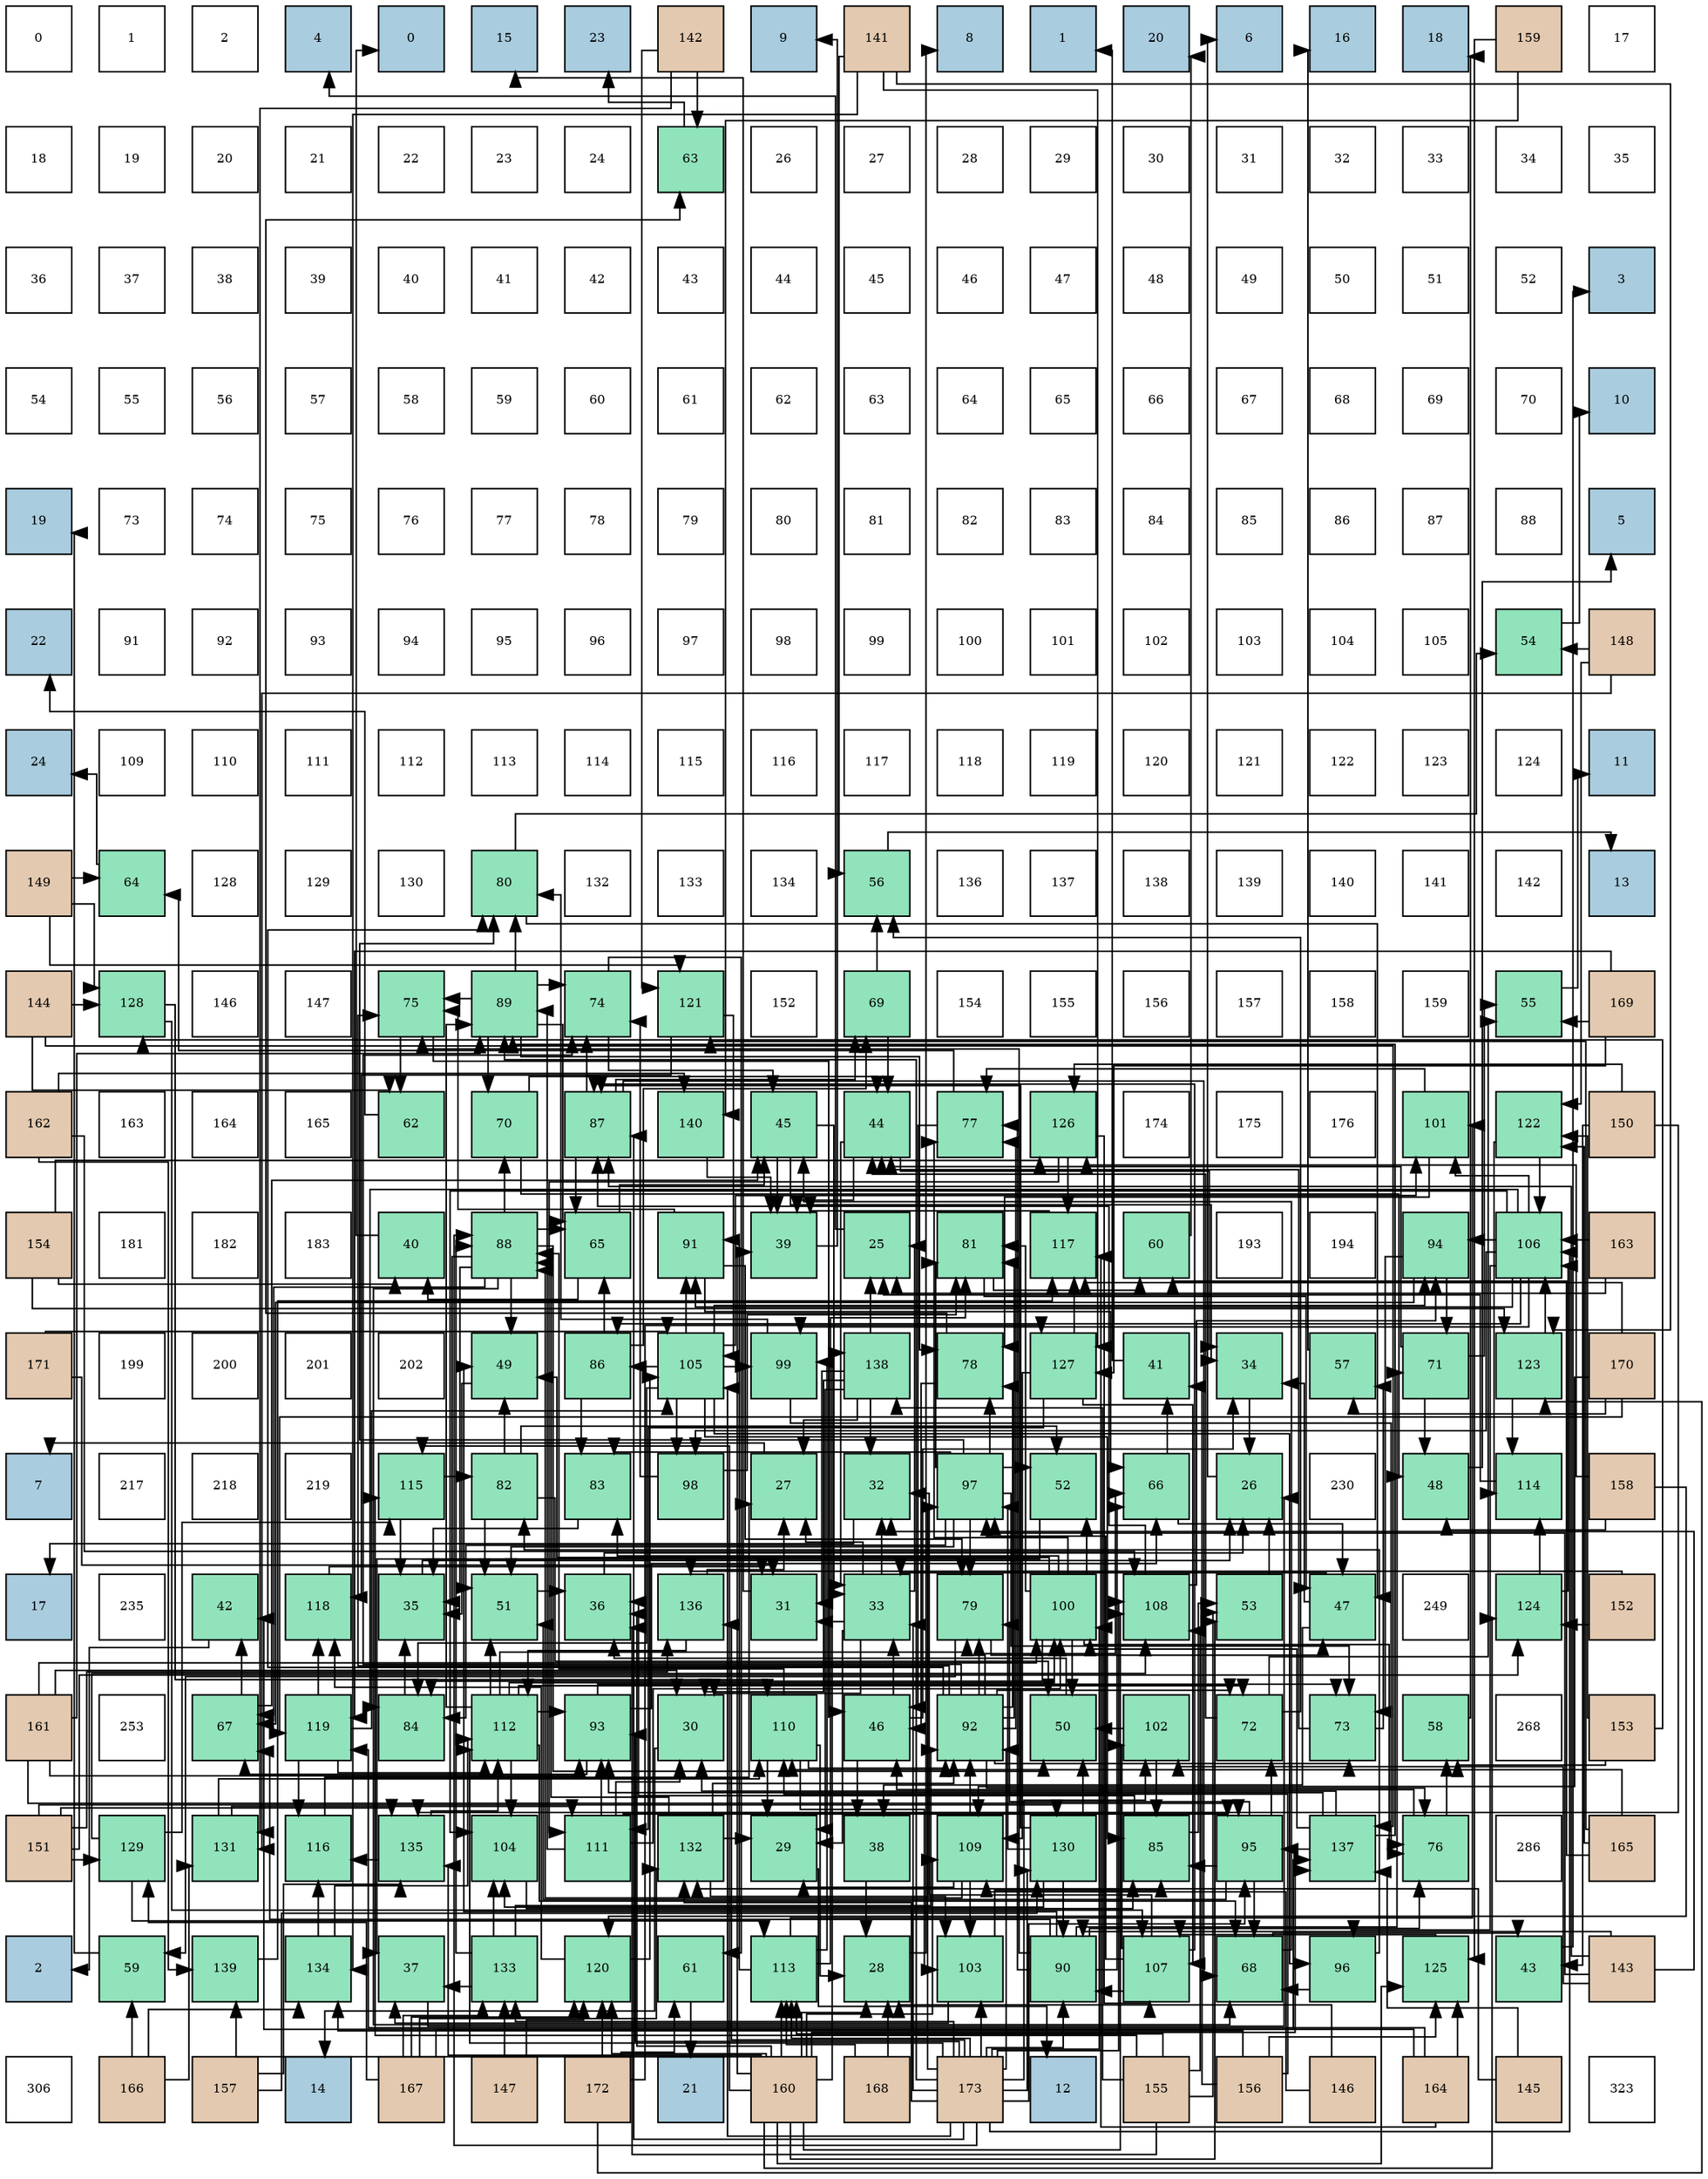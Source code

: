 digraph layout{
 rankdir=TB;
 splines=ortho;
 node [style=filled shape=square fixedsize=true width=0.6];
0[label="0", fontsize=8, fillcolor="#ffffff"];
1[label="1", fontsize=8, fillcolor="#ffffff"];
2[label="2", fontsize=8, fillcolor="#ffffff"];
3[label="4", fontsize=8, fillcolor="#a9ccde"];
4[label="0", fontsize=8, fillcolor="#a9ccde"];
5[label="15", fontsize=8, fillcolor="#a9ccde"];
6[label="23", fontsize=8, fillcolor="#a9ccde"];
7[label="142", fontsize=8, fillcolor="#e3c9af"];
8[label="9", fontsize=8, fillcolor="#a9ccde"];
9[label="141", fontsize=8, fillcolor="#e3c9af"];
10[label="8", fontsize=8, fillcolor="#a9ccde"];
11[label="1", fontsize=8, fillcolor="#a9ccde"];
12[label="20", fontsize=8, fillcolor="#a9ccde"];
13[label="6", fontsize=8, fillcolor="#a9ccde"];
14[label="16", fontsize=8, fillcolor="#a9ccde"];
15[label="18", fontsize=8, fillcolor="#a9ccde"];
16[label="159", fontsize=8, fillcolor="#e3c9af"];
17[label="17", fontsize=8, fillcolor="#ffffff"];
18[label="18", fontsize=8, fillcolor="#ffffff"];
19[label="19", fontsize=8, fillcolor="#ffffff"];
20[label="20", fontsize=8, fillcolor="#ffffff"];
21[label="21", fontsize=8, fillcolor="#ffffff"];
22[label="22", fontsize=8, fillcolor="#ffffff"];
23[label="23", fontsize=8, fillcolor="#ffffff"];
24[label="24", fontsize=8, fillcolor="#ffffff"];
25[label="63", fontsize=8, fillcolor="#91e3bb"];
26[label="26", fontsize=8, fillcolor="#ffffff"];
27[label="27", fontsize=8, fillcolor="#ffffff"];
28[label="28", fontsize=8, fillcolor="#ffffff"];
29[label="29", fontsize=8, fillcolor="#ffffff"];
30[label="30", fontsize=8, fillcolor="#ffffff"];
31[label="31", fontsize=8, fillcolor="#ffffff"];
32[label="32", fontsize=8, fillcolor="#ffffff"];
33[label="33", fontsize=8, fillcolor="#ffffff"];
34[label="34", fontsize=8, fillcolor="#ffffff"];
35[label="35", fontsize=8, fillcolor="#ffffff"];
36[label="36", fontsize=8, fillcolor="#ffffff"];
37[label="37", fontsize=8, fillcolor="#ffffff"];
38[label="38", fontsize=8, fillcolor="#ffffff"];
39[label="39", fontsize=8, fillcolor="#ffffff"];
40[label="40", fontsize=8, fillcolor="#ffffff"];
41[label="41", fontsize=8, fillcolor="#ffffff"];
42[label="42", fontsize=8, fillcolor="#ffffff"];
43[label="43", fontsize=8, fillcolor="#ffffff"];
44[label="44", fontsize=8, fillcolor="#ffffff"];
45[label="45", fontsize=8, fillcolor="#ffffff"];
46[label="46", fontsize=8, fillcolor="#ffffff"];
47[label="47", fontsize=8, fillcolor="#ffffff"];
48[label="48", fontsize=8, fillcolor="#ffffff"];
49[label="49", fontsize=8, fillcolor="#ffffff"];
50[label="50", fontsize=8, fillcolor="#ffffff"];
51[label="51", fontsize=8, fillcolor="#ffffff"];
52[label="52", fontsize=8, fillcolor="#ffffff"];
53[label="3", fontsize=8, fillcolor="#a9ccde"];
54[label="54", fontsize=8, fillcolor="#ffffff"];
55[label="55", fontsize=8, fillcolor="#ffffff"];
56[label="56", fontsize=8, fillcolor="#ffffff"];
57[label="57", fontsize=8, fillcolor="#ffffff"];
58[label="58", fontsize=8, fillcolor="#ffffff"];
59[label="59", fontsize=8, fillcolor="#ffffff"];
60[label="60", fontsize=8, fillcolor="#ffffff"];
61[label="61", fontsize=8, fillcolor="#ffffff"];
62[label="62", fontsize=8, fillcolor="#ffffff"];
63[label="63", fontsize=8, fillcolor="#ffffff"];
64[label="64", fontsize=8, fillcolor="#ffffff"];
65[label="65", fontsize=8, fillcolor="#ffffff"];
66[label="66", fontsize=8, fillcolor="#ffffff"];
67[label="67", fontsize=8, fillcolor="#ffffff"];
68[label="68", fontsize=8, fillcolor="#ffffff"];
69[label="69", fontsize=8, fillcolor="#ffffff"];
70[label="70", fontsize=8, fillcolor="#ffffff"];
71[label="10", fontsize=8, fillcolor="#a9ccde"];
72[label="19", fontsize=8, fillcolor="#a9ccde"];
73[label="73", fontsize=8, fillcolor="#ffffff"];
74[label="74", fontsize=8, fillcolor="#ffffff"];
75[label="75", fontsize=8, fillcolor="#ffffff"];
76[label="76", fontsize=8, fillcolor="#ffffff"];
77[label="77", fontsize=8, fillcolor="#ffffff"];
78[label="78", fontsize=8, fillcolor="#ffffff"];
79[label="79", fontsize=8, fillcolor="#ffffff"];
80[label="80", fontsize=8, fillcolor="#ffffff"];
81[label="81", fontsize=8, fillcolor="#ffffff"];
82[label="82", fontsize=8, fillcolor="#ffffff"];
83[label="83", fontsize=8, fillcolor="#ffffff"];
84[label="84", fontsize=8, fillcolor="#ffffff"];
85[label="85", fontsize=8, fillcolor="#ffffff"];
86[label="86", fontsize=8, fillcolor="#ffffff"];
87[label="87", fontsize=8, fillcolor="#ffffff"];
88[label="88", fontsize=8, fillcolor="#ffffff"];
89[label="5", fontsize=8, fillcolor="#a9ccde"];
90[label="22", fontsize=8, fillcolor="#a9ccde"];
91[label="91", fontsize=8, fillcolor="#ffffff"];
92[label="92", fontsize=8, fillcolor="#ffffff"];
93[label="93", fontsize=8, fillcolor="#ffffff"];
94[label="94", fontsize=8, fillcolor="#ffffff"];
95[label="95", fontsize=8, fillcolor="#ffffff"];
96[label="96", fontsize=8, fillcolor="#ffffff"];
97[label="97", fontsize=8, fillcolor="#ffffff"];
98[label="98", fontsize=8, fillcolor="#ffffff"];
99[label="99", fontsize=8, fillcolor="#ffffff"];
100[label="100", fontsize=8, fillcolor="#ffffff"];
101[label="101", fontsize=8, fillcolor="#ffffff"];
102[label="102", fontsize=8, fillcolor="#ffffff"];
103[label="103", fontsize=8, fillcolor="#ffffff"];
104[label="104", fontsize=8, fillcolor="#ffffff"];
105[label="105", fontsize=8, fillcolor="#ffffff"];
106[label="54", fontsize=8, fillcolor="#91e3bb"];
107[label="148", fontsize=8, fillcolor="#e3c9af"];
108[label="24", fontsize=8, fillcolor="#a9ccde"];
109[label="109", fontsize=8, fillcolor="#ffffff"];
110[label="110", fontsize=8, fillcolor="#ffffff"];
111[label="111", fontsize=8, fillcolor="#ffffff"];
112[label="112", fontsize=8, fillcolor="#ffffff"];
113[label="113", fontsize=8, fillcolor="#ffffff"];
114[label="114", fontsize=8, fillcolor="#ffffff"];
115[label="115", fontsize=8, fillcolor="#ffffff"];
116[label="116", fontsize=8, fillcolor="#ffffff"];
117[label="117", fontsize=8, fillcolor="#ffffff"];
118[label="118", fontsize=8, fillcolor="#ffffff"];
119[label="119", fontsize=8, fillcolor="#ffffff"];
120[label="120", fontsize=8, fillcolor="#ffffff"];
121[label="121", fontsize=8, fillcolor="#ffffff"];
122[label="122", fontsize=8, fillcolor="#ffffff"];
123[label="123", fontsize=8, fillcolor="#ffffff"];
124[label="124", fontsize=8, fillcolor="#ffffff"];
125[label="11", fontsize=8, fillcolor="#a9ccde"];
126[label="149", fontsize=8, fillcolor="#e3c9af"];
127[label="64", fontsize=8, fillcolor="#91e3bb"];
128[label="128", fontsize=8, fillcolor="#ffffff"];
129[label="129", fontsize=8, fillcolor="#ffffff"];
130[label="130", fontsize=8, fillcolor="#ffffff"];
131[label="80", fontsize=8, fillcolor="#91e3bb"];
132[label="132", fontsize=8, fillcolor="#ffffff"];
133[label="133", fontsize=8, fillcolor="#ffffff"];
134[label="134", fontsize=8, fillcolor="#ffffff"];
135[label="56", fontsize=8, fillcolor="#91e3bb"];
136[label="136", fontsize=8, fillcolor="#ffffff"];
137[label="137", fontsize=8, fillcolor="#ffffff"];
138[label="138", fontsize=8, fillcolor="#ffffff"];
139[label="139", fontsize=8, fillcolor="#ffffff"];
140[label="140", fontsize=8, fillcolor="#ffffff"];
141[label="141", fontsize=8, fillcolor="#ffffff"];
142[label="142", fontsize=8, fillcolor="#ffffff"];
143[label="13", fontsize=8, fillcolor="#a9ccde"];
144[label="144", fontsize=8, fillcolor="#e3c9af"];
145[label="128", fontsize=8, fillcolor="#91e3bb"];
146[label="146", fontsize=8, fillcolor="#ffffff"];
147[label="147", fontsize=8, fillcolor="#ffffff"];
148[label="75", fontsize=8, fillcolor="#91e3bb"];
149[label="89", fontsize=8, fillcolor="#91e3bb"];
150[label="74", fontsize=8, fillcolor="#91e3bb"];
151[label="121", fontsize=8, fillcolor="#91e3bb"];
152[label="152", fontsize=8, fillcolor="#ffffff"];
153[label="69", fontsize=8, fillcolor="#91e3bb"];
154[label="154", fontsize=8, fillcolor="#ffffff"];
155[label="155", fontsize=8, fillcolor="#ffffff"];
156[label="156", fontsize=8, fillcolor="#ffffff"];
157[label="157", fontsize=8, fillcolor="#ffffff"];
158[label="158", fontsize=8, fillcolor="#ffffff"];
159[label="159", fontsize=8, fillcolor="#ffffff"];
160[label="55", fontsize=8, fillcolor="#91e3bb"];
161[label="169", fontsize=8, fillcolor="#e3c9af"];
162[label="162", fontsize=8, fillcolor="#e3c9af"];
163[label="163", fontsize=8, fillcolor="#ffffff"];
164[label="164", fontsize=8, fillcolor="#ffffff"];
165[label="165", fontsize=8, fillcolor="#ffffff"];
166[label="62", fontsize=8, fillcolor="#91e3bb"];
167[label="70", fontsize=8, fillcolor="#91e3bb"];
168[label="87", fontsize=8, fillcolor="#91e3bb"];
169[label="140", fontsize=8, fillcolor="#91e3bb"];
170[label="45", fontsize=8, fillcolor="#91e3bb"];
171[label="44", fontsize=8, fillcolor="#91e3bb"];
172[label="77", fontsize=8, fillcolor="#91e3bb"];
173[label="126", fontsize=8, fillcolor="#91e3bb"];
174[label="174", fontsize=8, fillcolor="#ffffff"];
175[label="175", fontsize=8, fillcolor="#ffffff"];
176[label="176", fontsize=8, fillcolor="#ffffff"];
177[label="101", fontsize=8, fillcolor="#91e3bb"];
178[label="122", fontsize=8, fillcolor="#91e3bb"];
179[label="150", fontsize=8, fillcolor="#e3c9af"];
180[label="154", fontsize=8, fillcolor="#e3c9af"];
181[label="181", fontsize=8, fillcolor="#ffffff"];
182[label="182", fontsize=8, fillcolor="#ffffff"];
183[label="183", fontsize=8, fillcolor="#ffffff"];
184[label="40", fontsize=8, fillcolor="#91e3bb"];
185[label="88", fontsize=8, fillcolor="#91e3bb"];
186[label="65", fontsize=8, fillcolor="#91e3bb"];
187[label="91", fontsize=8, fillcolor="#91e3bb"];
188[label="39", fontsize=8, fillcolor="#91e3bb"];
189[label="25", fontsize=8, fillcolor="#91e3bb"];
190[label="81", fontsize=8, fillcolor="#91e3bb"];
191[label="117", fontsize=8, fillcolor="#91e3bb"];
192[label="60", fontsize=8, fillcolor="#91e3bb"];
193[label="193", fontsize=8, fillcolor="#ffffff"];
194[label="194", fontsize=8, fillcolor="#ffffff"];
195[label="94", fontsize=8, fillcolor="#91e3bb"];
196[label="106", fontsize=8, fillcolor="#91e3bb"];
197[label="163", fontsize=8, fillcolor="#e3c9af"];
198[label="171", fontsize=8, fillcolor="#e3c9af"];
199[label="199", fontsize=8, fillcolor="#ffffff"];
200[label="200", fontsize=8, fillcolor="#ffffff"];
201[label="201", fontsize=8, fillcolor="#ffffff"];
202[label="202", fontsize=8, fillcolor="#ffffff"];
203[label="49", fontsize=8, fillcolor="#91e3bb"];
204[label="86", fontsize=8, fillcolor="#91e3bb"];
205[label="105", fontsize=8, fillcolor="#91e3bb"];
206[label="99", fontsize=8, fillcolor="#91e3bb"];
207[label="138", fontsize=8, fillcolor="#91e3bb"];
208[label="78", fontsize=8, fillcolor="#91e3bb"];
209[label="127", fontsize=8, fillcolor="#91e3bb"];
210[label="41", fontsize=8, fillcolor="#91e3bb"];
211[label="34", fontsize=8, fillcolor="#91e3bb"];
212[label="57", fontsize=8, fillcolor="#91e3bb"];
213[label="71", fontsize=8, fillcolor="#91e3bb"];
214[label="123", fontsize=8, fillcolor="#91e3bb"];
215[label="170", fontsize=8, fillcolor="#e3c9af"];
216[label="7", fontsize=8, fillcolor="#a9ccde"];
217[label="217", fontsize=8, fillcolor="#ffffff"];
218[label="218", fontsize=8, fillcolor="#ffffff"];
219[label="219", fontsize=8, fillcolor="#ffffff"];
220[label="115", fontsize=8, fillcolor="#91e3bb"];
221[label="82", fontsize=8, fillcolor="#91e3bb"];
222[label="83", fontsize=8, fillcolor="#91e3bb"];
223[label="98", fontsize=8, fillcolor="#91e3bb"];
224[label="27", fontsize=8, fillcolor="#91e3bb"];
225[label="32", fontsize=8, fillcolor="#91e3bb"];
226[label="97", fontsize=8, fillcolor="#91e3bb"];
227[label="52", fontsize=8, fillcolor="#91e3bb"];
228[label="66", fontsize=8, fillcolor="#91e3bb"];
229[label="26", fontsize=8, fillcolor="#91e3bb"];
230[label="230", fontsize=8, fillcolor="#ffffff"];
231[label="48", fontsize=8, fillcolor="#91e3bb"];
232[label="114", fontsize=8, fillcolor="#91e3bb"];
233[label="158", fontsize=8, fillcolor="#e3c9af"];
234[label="17", fontsize=8, fillcolor="#a9ccde"];
235[label="235", fontsize=8, fillcolor="#ffffff"];
236[label="42", fontsize=8, fillcolor="#91e3bb"];
237[label="118", fontsize=8, fillcolor="#91e3bb"];
238[label="35", fontsize=8, fillcolor="#91e3bb"];
239[label="51", fontsize=8, fillcolor="#91e3bb"];
240[label="36", fontsize=8, fillcolor="#91e3bb"];
241[label="136", fontsize=8, fillcolor="#91e3bb"];
242[label="31", fontsize=8, fillcolor="#91e3bb"];
243[label="33", fontsize=8, fillcolor="#91e3bb"];
244[label="79", fontsize=8, fillcolor="#91e3bb"];
245[label="100", fontsize=8, fillcolor="#91e3bb"];
246[label="108", fontsize=8, fillcolor="#91e3bb"];
247[label="53", fontsize=8, fillcolor="#91e3bb"];
248[label="47", fontsize=8, fillcolor="#91e3bb"];
249[label="249", fontsize=8, fillcolor="#ffffff"];
250[label="124", fontsize=8, fillcolor="#91e3bb"];
251[label="152", fontsize=8, fillcolor="#e3c9af"];
252[label="161", fontsize=8, fillcolor="#e3c9af"];
253[label="253", fontsize=8, fillcolor="#ffffff"];
254[label="67", fontsize=8, fillcolor="#91e3bb"];
255[label="119", fontsize=8, fillcolor="#91e3bb"];
256[label="84", fontsize=8, fillcolor="#91e3bb"];
257[label="112", fontsize=8, fillcolor="#91e3bb"];
258[label="93", fontsize=8, fillcolor="#91e3bb"];
259[label="30", fontsize=8, fillcolor="#91e3bb"];
260[label="110", fontsize=8, fillcolor="#91e3bb"];
261[label="46", fontsize=8, fillcolor="#91e3bb"];
262[label="92", fontsize=8, fillcolor="#91e3bb"];
263[label="50", fontsize=8, fillcolor="#91e3bb"];
264[label="102", fontsize=8, fillcolor="#91e3bb"];
265[label="72", fontsize=8, fillcolor="#91e3bb"];
266[label="73", fontsize=8, fillcolor="#91e3bb"];
267[label="58", fontsize=8, fillcolor="#91e3bb"];
268[label="268", fontsize=8, fillcolor="#ffffff"];
269[label="153", fontsize=8, fillcolor="#e3c9af"];
270[label="151", fontsize=8, fillcolor="#e3c9af"];
271[label="129", fontsize=8, fillcolor="#91e3bb"];
272[label="131", fontsize=8, fillcolor="#91e3bb"];
273[label="116", fontsize=8, fillcolor="#91e3bb"];
274[label="135", fontsize=8, fillcolor="#91e3bb"];
275[label="104", fontsize=8, fillcolor="#91e3bb"];
276[label="111", fontsize=8, fillcolor="#91e3bb"];
277[label="132", fontsize=8, fillcolor="#91e3bb"];
278[label="29", fontsize=8, fillcolor="#91e3bb"];
279[label="38", fontsize=8, fillcolor="#91e3bb"];
280[label="109", fontsize=8, fillcolor="#91e3bb"];
281[label="130", fontsize=8, fillcolor="#91e3bb"];
282[label="85", fontsize=8, fillcolor="#91e3bb"];
283[label="95", fontsize=8, fillcolor="#91e3bb"];
284[label="137", fontsize=8, fillcolor="#91e3bb"];
285[label="76", fontsize=8, fillcolor="#91e3bb"];
286[label="286", fontsize=8, fillcolor="#ffffff"];
287[label="165", fontsize=8, fillcolor="#e3c9af"];
288[label="2", fontsize=8, fillcolor="#a9ccde"];
289[label="59", fontsize=8, fillcolor="#91e3bb"];
290[label="139", fontsize=8, fillcolor="#91e3bb"];
291[label="134", fontsize=8, fillcolor="#91e3bb"];
292[label="37", fontsize=8, fillcolor="#91e3bb"];
293[label="133", fontsize=8, fillcolor="#91e3bb"];
294[label="120", fontsize=8, fillcolor="#91e3bb"];
295[label="61", fontsize=8, fillcolor="#91e3bb"];
296[label="113", fontsize=8, fillcolor="#91e3bb"];
297[label="28", fontsize=8, fillcolor="#91e3bb"];
298[label="103", fontsize=8, fillcolor="#91e3bb"];
299[label="90", fontsize=8, fillcolor="#91e3bb"];
300[label="107", fontsize=8, fillcolor="#91e3bb"];
301[label="68", fontsize=8, fillcolor="#91e3bb"];
302[label="96", fontsize=8, fillcolor="#91e3bb"];
303[label="125", fontsize=8, fillcolor="#91e3bb"];
304[label="43", fontsize=8, fillcolor="#91e3bb"];
305[label="143", fontsize=8, fillcolor="#e3c9af"];
306[label="306", fontsize=8, fillcolor="#ffffff"];
307[label="166", fontsize=8, fillcolor="#e3c9af"];
308[label="157", fontsize=8, fillcolor="#e3c9af"];
309[label="14", fontsize=8, fillcolor="#a9ccde"];
310[label="167", fontsize=8, fillcolor="#e3c9af"];
311[label="147", fontsize=8, fillcolor="#e3c9af"];
312[label="172", fontsize=8, fillcolor="#e3c9af"];
313[label="21", fontsize=8, fillcolor="#a9ccde"];
314[label="160", fontsize=8, fillcolor="#e3c9af"];
315[label="168", fontsize=8, fillcolor="#e3c9af"];
316[label="173", fontsize=8, fillcolor="#e3c9af"];
317[label="12", fontsize=8, fillcolor="#a9ccde"];
318[label="155", fontsize=8, fillcolor="#e3c9af"];
319[label="156", fontsize=8, fillcolor="#e3c9af"];
320[label="146", fontsize=8, fillcolor="#e3c9af"];
321[label="164", fontsize=8, fillcolor="#e3c9af"];
322[label="145", fontsize=8, fillcolor="#e3c9af"];
323[label="323", fontsize=8, fillcolor="#ffffff"];
edge [constraint=false, style=vis];189 -> 3;
229 -> 13;
224 -> 216;
297 -> 10;
278 -> 317;
259 -> 309;
242 -> 5;
225 -> 234;
243 -> 189;
243 -> 224;
243 -> 278;
243 -> 259;
243 -> 242;
243 -> 225;
211 -> 229;
238 -> 229;
240 -> 229;
292 -> 229;
279 -> 297;
188 -> 8;
184 -> 4;
210 -> 11;
236 -> 288;
304 -> 53;
171 -> 243;
171 -> 211;
171 -> 188;
170 -> 243;
170 -> 211;
170 -> 188;
261 -> 243;
261 -> 211;
261 -> 279;
248 -> 243;
248 -> 211;
248 -> 279;
231 -> 89;
203 -> 238;
263 -> 240;
239 -> 240;
227 -> 292;
247 -> 229;
106 -> 71;
160 -> 125;
135 -> 143;
212 -> 14;
267 -> 15;
289 -> 72;
192 -> 12;
295 -> 313;
166 -> 90;
25 -> 6;
127 -> 108;
186 -> 184;
186 -> 170;
228 -> 210;
228 -> 248;
254 -> 236;
254 -> 170;
301 -> 304;
301 -> 170;
153 -> 171;
153 -> 135;
167 -> 171;
167 -> 231;
213 -> 171;
213 -> 231;
213 -> 160;
265 -> 171;
265 -> 160;
265 -> 135;
266 -> 171;
266 -> 212;
150 -> 170;
150 -> 295;
148 -> 261;
148 -> 166;
285 -> 261;
285 -> 267;
172 -> 261;
172 -> 127;
208 -> 261;
208 -> 25;
244 -> 248;
244 -> 289;
131 -> 248;
131 -> 106;
190 -> 248;
190 -> 192;
221 -> 203;
221 -> 263;
221 -> 239;
221 -> 227;
222 -> 238;
256 -> 238;
282 -> 240;
282 -> 247;
204 -> 186;
204 -> 153;
204 -> 222;
168 -> 186;
168 -> 301;
168 -> 153;
168 -> 150;
185 -> 238;
185 -> 203;
185 -> 263;
185 -> 239;
185 -> 186;
185 -> 254;
185 -> 301;
185 -> 167;
149 -> 186;
149 -> 167;
149 -> 150;
149 -> 148;
149 -> 208;
149 -> 131;
299 -> 203;
299 -> 228;
299 -> 254;
299 -> 213;
299 -> 148;
299 -> 285;
299 -> 172;
187 -> 228;
187 -> 148;
187 -> 244;
262 -> 228;
262 -> 265;
262 -> 266;
262 -> 150;
262 -> 148;
262 -> 285;
262 -> 172;
262 -> 208;
262 -> 244;
262 -> 131;
262 -> 190;
258 -> 228;
258 -> 254;
258 -> 266;
195 -> 254;
195 -> 213;
195 -> 266;
283 -> 239;
283 -> 301;
283 -> 265;
283 -> 244;
283 -> 282;
302 -> 301;
302 -> 221;
226 -> 239;
226 -> 227;
226 -> 266;
226 -> 208;
226 -> 244;
226 -> 131;
226 -> 190;
226 -> 222;
226 -> 256;
223 -> 150;
223 -> 190;
206 -> 285;
206 -> 131;
245 -> 203;
245 -> 263;
245 -> 227;
245 -> 285;
245 -> 172;
245 -> 190;
245 -> 222;
245 -> 256;
177 -> 172;
177 -> 208;
264 -> 263;
264 -> 282;
298 -> 292;
298 -> 282;
275 -> 282;
205 -> 256;
205 -> 282;
205 -> 204;
205 -> 187;
205 -> 195;
205 -> 302;
205 -> 223;
205 -> 206;
205 -> 177;
196 -> 256;
196 -> 204;
196 -> 187;
196 -> 195;
196 -> 302;
196 -> 223;
196 -> 206;
196 -> 177;
196 -> 275;
300 -> 225;
300 -> 168;
300 -> 299;
300 -> 226;
300 -> 264;
246 -> 168;
246 -> 195;
280 -> 278;
280 -> 185;
280 -> 262;
280 -> 298;
260 -> 297;
260 -> 278;
260 -> 185;
260 -> 262;
260 -> 298;
276 -> 259;
276 -> 149;
276 -> 258;
276 -> 283;
276 -> 245;
257 -> 239;
257 -> 301;
257 -> 265;
257 -> 244;
257 -> 149;
257 -> 258;
257 -> 245;
257 -> 275;
296 -> 190;
296 -> 187;
296 -> 206;
296 -> 177;
232 -> 189;
220 -> 238;
220 -> 221;
273 -> 224;
191 -> 188;
237 -> 242;
255 -> 205;
255 -> 257;
255 -> 273;
255 -> 237;
294 -> 205;
294 -> 237;
151 -> 205;
151 -> 237;
178 -> 196;
178 -> 232;
214 -> 196;
214 -> 232;
250 -> 196;
250 -> 232;
303 -> 300;
173 -> 300;
173 -> 276;
173 -> 191;
209 -> 300;
209 -> 280;
209 -> 276;
209 -> 191;
145 -> 300;
145 -> 260;
271 -> 246;
271 -> 296;
271 -> 220;
281 -> 263;
281 -> 168;
281 -> 299;
281 -> 226;
281 -> 275;
272 -> 260;
272 -> 276;
277 -> 278;
277 -> 185;
277 -> 262;
277 -> 298;
293 -> 292;
293 -> 185;
293 -> 262;
293 -> 275;
291 -> 257;
291 -> 273;
274 -> 257;
274 -> 273;
241 -> 224;
241 -> 257;
284 -> 259;
284 -> 149;
284 -> 258;
284 -> 283;
284 -> 245;
207 -> 189;
207 -> 224;
207 -> 278;
207 -> 259;
207 -> 242;
207 -> 225;
290 -> 191;
169 -> 188;
9 -> 135;
9 -> 214;
9 -> 209;
9 -> 291;
7 -> 25;
7 -> 151;
7 -> 272;
305 -> 225;
305 -> 168;
305 -> 299;
305 -> 226;
305 -> 264;
144 -> 166;
144 -> 145;
144 -> 284;
322 -> 277;
322 -> 284;
320 -> 297;
320 -> 280;
311 -> 294;
311 -> 293;
107 -> 106;
107 -> 178;
107 -> 272;
126 -> 127;
126 -> 151;
126 -> 145;
179 -> 304;
179 -> 173;
179 -> 274;
270 -> 250;
270 -> 271;
270 -> 281;
270 -> 274;
270 -> 241;
251 -> 250;
251 -> 241;
269 -> 267;
269 -> 178;
269 -> 145;
180 -> 184;
180 -> 214;
180 -> 173;
318 -> 240;
318 -> 247;
318 -> 246;
318 -> 296;
318 -> 220;
318 -> 207;
319 -> 210;
319 -> 260;
319 -> 303;
319 -> 291;
308 -> 281;
308 -> 274;
233 -> 231;
233 -> 294;
233 -> 173;
16 -> 303;
16 -> 169;
314 -> 297;
314 -> 240;
314 -> 188;
314 -> 247;
314 -> 246;
314 -> 280;
314 -> 296;
314 -> 220;
314 -> 294;
314 -> 250;
314 -> 303;
314 -> 274;
314 -> 284;
314 -> 207;
314 -> 290;
252 -> 259;
252 -> 149;
252 -> 258;
252 -> 283;
252 -> 245;
162 -> 246;
162 -> 290;
162 -> 169;
197 -> 189;
197 -> 196;
321 -> 236;
321 -> 191;
321 -> 255;
321 -> 303;
287 -> 192;
287 -> 260;
287 -> 151;
287 -> 178;
307 -> 289;
307 -> 272;
307 -> 291;
310 -> 294;
310 -> 271;
310 -> 277;
310 -> 293;
310 -> 284;
315 -> 297;
315 -> 296;
161 -> 160;
161 -> 255;
161 -> 209;
215 -> 212;
215 -> 280;
215 -> 191;
215 -> 255;
198 -> 242;
198 -> 205;
312 -> 295;
312 -> 294;
312 -> 214;
312 -> 209;
316 -> 243;
316 -> 168;
316 -> 185;
316 -> 149;
316 -> 299;
316 -> 262;
316 -> 258;
316 -> 283;
316 -> 226;
316 -> 245;
316 -> 264;
316 -> 298;
316 -> 205;
316 -> 196;
316 -> 246;
316 -> 257;
316 -> 296;
316 -> 281;
316 -> 277;
316 -> 293;
316 -> 241;
edge [constraint=true, style=invis];
0 -> 18 -> 36 -> 54 -> 72 -> 90 -> 108 -> 126 -> 144 -> 162 -> 180 -> 198 -> 216 -> 234 -> 252 -> 270 -> 288 -> 306;
1 -> 19 -> 37 -> 55 -> 73 -> 91 -> 109 -> 127 -> 145 -> 163 -> 181 -> 199 -> 217 -> 235 -> 253 -> 271 -> 289 -> 307;
2 -> 20 -> 38 -> 56 -> 74 -> 92 -> 110 -> 128 -> 146 -> 164 -> 182 -> 200 -> 218 -> 236 -> 254 -> 272 -> 290 -> 308;
3 -> 21 -> 39 -> 57 -> 75 -> 93 -> 111 -> 129 -> 147 -> 165 -> 183 -> 201 -> 219 -> 237 -> 255 -> 273 -> 291 -> 309;
4 -> 22 -> 40 -> 58 -> 76 -> 94 -> 112 -> 130 -> 148 -> 166 -> 184 -> 202 -> 220 -> 238 -> 256 -> 274 -> 292 -> 310;
5 -> 23 -> 41 -> 59 -> 77 -> 95 -> 113 -> 131 -> 149 -> 167 -> 185 -> 203 -> 221 -> 239 -> 257 -> 275 -> 293 -> 311;
6 -> 24 -> 42 -> 60 -> 78 -> 96 -> 114 -> 132 -> 150 -> 168 -> 186 -> 204 -> 222 -> 240 -> 258 -> 276 -> 294 -> 312;
7 -> 25 -> 43 -> 61 -> 79 -> 97 -> 115 -> 133 -> 151 -> 169 -> 187 -> 205 -> 223 -> 241 -> 259 -> 277 -> 295 -> 313;
8 -> 26 -> 44 -> 62 -> 80 -> 98 -> 116 -> 134 -> 152 -> 170 -> 188 -> 206 -> 224 -> 242 -> 260 -> 278 -> 296 -> 314;
9 -> 27 -> 45 -> 63 -> 81 -> 99 -> 117 -> 135 -> 153 -> 171 -> 189 -> 207 -> 225 -> 243 -> 261 -> 279 -> 297 -> 315;
10 -> 28 -> 46 -> 64 -> 82 -> 100 -> 118 -> 136 -> 154 -> 172 -> 190 -> 208 -> 226 -> 244 -> 262 -> 280 -> 298 -> 316;
11 -> 29 -> 47 -> 65 -> 83 -> 101 -> 119 -> 137 -> 155 -> 173 -> 191 -> 209 -> 227 -> 245 -> 263 -> 281 -> 299 -> 317;
12 -> 30 -> 48 -> 66 -> 84 -> 102 -> 120 -> 138 -> 156 -> 174 -> 192 -> 210 -> 228 -> 246 -> 264 -> 282 -> 300 -> 318;
13 -> 31 -> 49 -> 67 -> 85 -> 103 -> 121 -> 139 -> 157 -> 175 -> 193 -> 211 -> 229 -> 247 -> 265 -> 283 -> 301 -> 319;
14 -> 32 -> 50 -> 68 -> 86 -> 104 -> 122 -> 140 -> 158 -> 176 -> 194 -> 212 -> 230 -> 248 -> 266 -> 284 -> 302 -> 320;
15 -> 33 -> 51 -> 69 -> 87 -> 105 -> 123 -> 141 -> 159 -> 177 -> 195 -> 213 -> 231 -> 249 -> 267 -> 285 -> 303 -> 321;
16 -> 34 -> 52 -> 70 -> 88 -> 106 -> 124 -> 142 -> 160 -> 178 -> 196 -> 214 -> 232 -> 250 -> 268 -> 286 -> 304 -> 322;
17 -> 35 -> 53 -> 71 -> 89 -> 107 -> 125 -> 143 -> 161 -> 179 -> 197 -> 215 -> 233 -> 251 -> 269 -> 287 -> 305 -> 323;
rank = same {0 -> 1 -> 2 -> 3 -> 4 -> 5 -> 6 -> 7 -> 8 -> 9 -> 10 -> 11 -> 12 -> 13 -> 14 -> 15 -> 16 -> 17};
rank = same {18 -> 19 -> 20 -> 21 -> 22 -> 23 -> 24 -> 25 -> 26 -> 27 -> 28 -> 29 -> 30 -> 31 -> 32 -> 33 -> 34 -> 35};
rank = same {36 -> 37 -> 38 -> 39 -> 40 -> 41 -> 42 -> 43 -> 44 -> 45 -> 46 -> 47 -> 48 -> 49 -> 50 -> 51 -> 52 -> 53};
rank = same {54 -> 55 -> 56 -> 57 -> 58 -> 59 -> 60 -> 61 -> 62 -> 63 -> 64 -> 65 -> 66 -> 67 -> 68 -> 69 -> 70 -> 71};
rank = same {72 -> 73 -> 74 -> 75 -> 76 -> 77 -> 78 -> 79 -> 80 -> 81 -> 82 -> 83 -> 84 -> 85 -> 86 -> 87 -> 88 -> 89};
rank = same {90 -> 91 -> 92 -> 93 -> 94 -> 95 -> 96 -> 97 -> 98 -> 99 -> 100 -> 101 -> 102 -> 103 -> 104 -> 105 -> 106 -> 107};
rank = same {108 -> 109 -> 110 -> 111 -> 112 -> 113 -> 114 -> 115 -> 116 -> 117 -> 118 -> 119 -> 120 -> 121 -> 122 -> 123 -> 124 -> 125};
rank = same {126 -> 127 -> 128 -> 129 -> 130 -> 131 -> 132 -> 133 -> 134 -> 135 -> 136 -> 137 -> 138 -> 139 -> 140 -> 141 -> 142 -> 143};
rank = same {144 -> 145 -> 146 -> 147 -> 148 -> 149 -> 150 -> 151 -> 152 -> 153 -> 154 -> 155 -> 156 -> 157 -> 158 -> 159 -> 160 -> 161};
rank = same {162 -> 163 -> 164 -> 165 -> 166 -> 167 -> 168 -> 169 -> 170 -> 171 -> 172 -> 173 -> 174 -> 175 -> 176 -> 177 -> 178 -> 179};
rank = same {180 -> 181 -> 182 -> 183 -> 184 -> 185 -> 186 -> 187 -> 188 -> 189 -> 190 -> 191 -> 192 -> 193 -> 194 -> 195 -> 196 -> 197};
rank = same {198 -> 199 -> 200 -> 201 -> 202 -> 203 -> 204 -> 205 -> 206 -> 207 -> 208 -> 209 -> 210 -> 211 -> 212 -> 213 -> 214 -> 215};
rank = same {216 -> 217 -> 218 -> 219 -> 220 -> 221 -> 222 -> 223 -> 224 -> 225 -> 226 -> 227 -> 228 -> 229 -> 230 -> 231 -> 232 -> 233};
rank = same {234 -> 235 -> 236 -> 237 -> 238 -> 239 -> 240 -> 241 -> 242 -> 243 -> 244 -> 245 -> 246 -> 247 -> 248 -> 249 -> 250 -> 251};
rank = same {252 -> 253 -> 254 -> 255 -> 256 -> 257 -> 258 -> 259 -> 260 -> 261 -> 262 -> 263 -> 264 -> 265 -> 266 -> 267 -> 268 -> 269};
rank = same {270 -> 271 -> 272 -> 273 -> 274 -> 275 -> 276 -> 277 -> 278 -> 279 -> 280 -> 281 -> 282 -> 283 -> 284 -> 285 -> 286 -> 287};
rank = same {288 -> 289 -> 290 -> 291 -> 292 -> 293 -> 294 -> 295 -> 296 -> 297 -> 298 -> 299 -> 300 -> 301 -> 302 -> 303 -> 304 -> 305};
rank = same {306 -> 307 -> 308 -> 309 -> 310 -> 311 -> 312 -> 313 -> 314 -> 315 -> 316 -> 317 -> 318 -> 319 -> 320 -> 321 -> 322 -> 323};
}